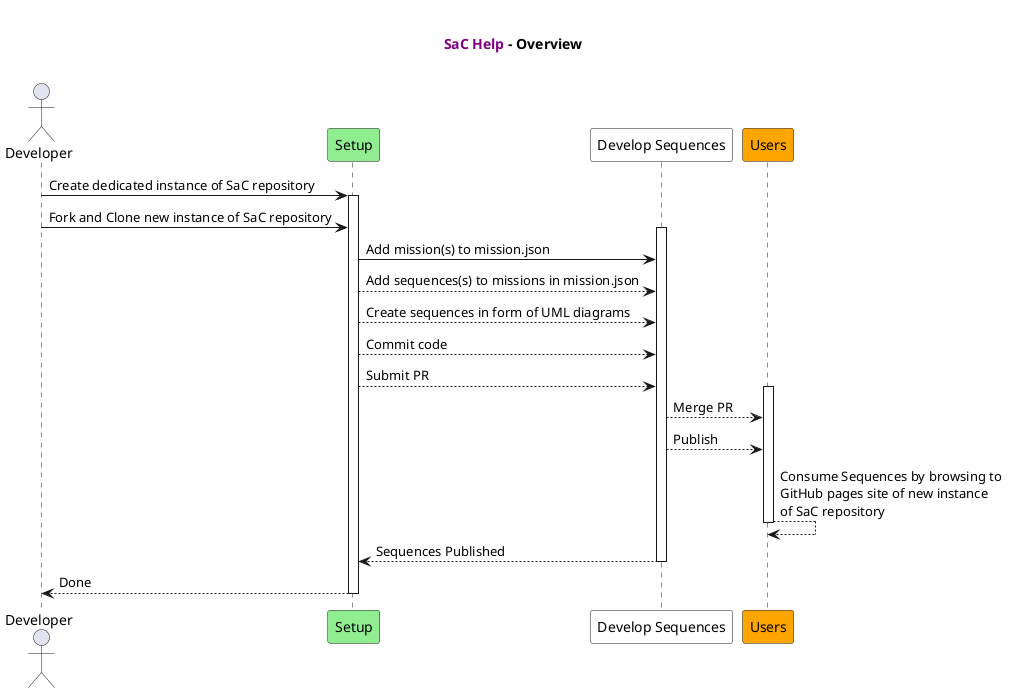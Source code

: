 @startuml

title

  <font color=purple><b>SaC Help</b></font> - Overview

end title

actor Developer
participant "Setup" as A #lightGreen
participant "Develop Sequences" as B #white
participant "Users" as C #orange

Developer -> A: Create dedicated instance of SaC repository
activate A

Developer -> A: Fork and Clone new instance of SaC repository
activate B

A -> B: Add mission(s) to mission.json
A--> B: Add sequences(s) to missions in mission.json
A--> B: Create sequences in form of UML diagrams
A--> B: Commit code
A--> B: Submit PR
activate C

B--> C: Merge PR
B--> C: Publish

C--> C: Consume Sequences by browsing to \nGitHub pages site of new instance \nof SaC repository
deactivate C

B--> A: Sequences Published
deactivate B

A--> Developer: Done
deactivate A

@enduml

